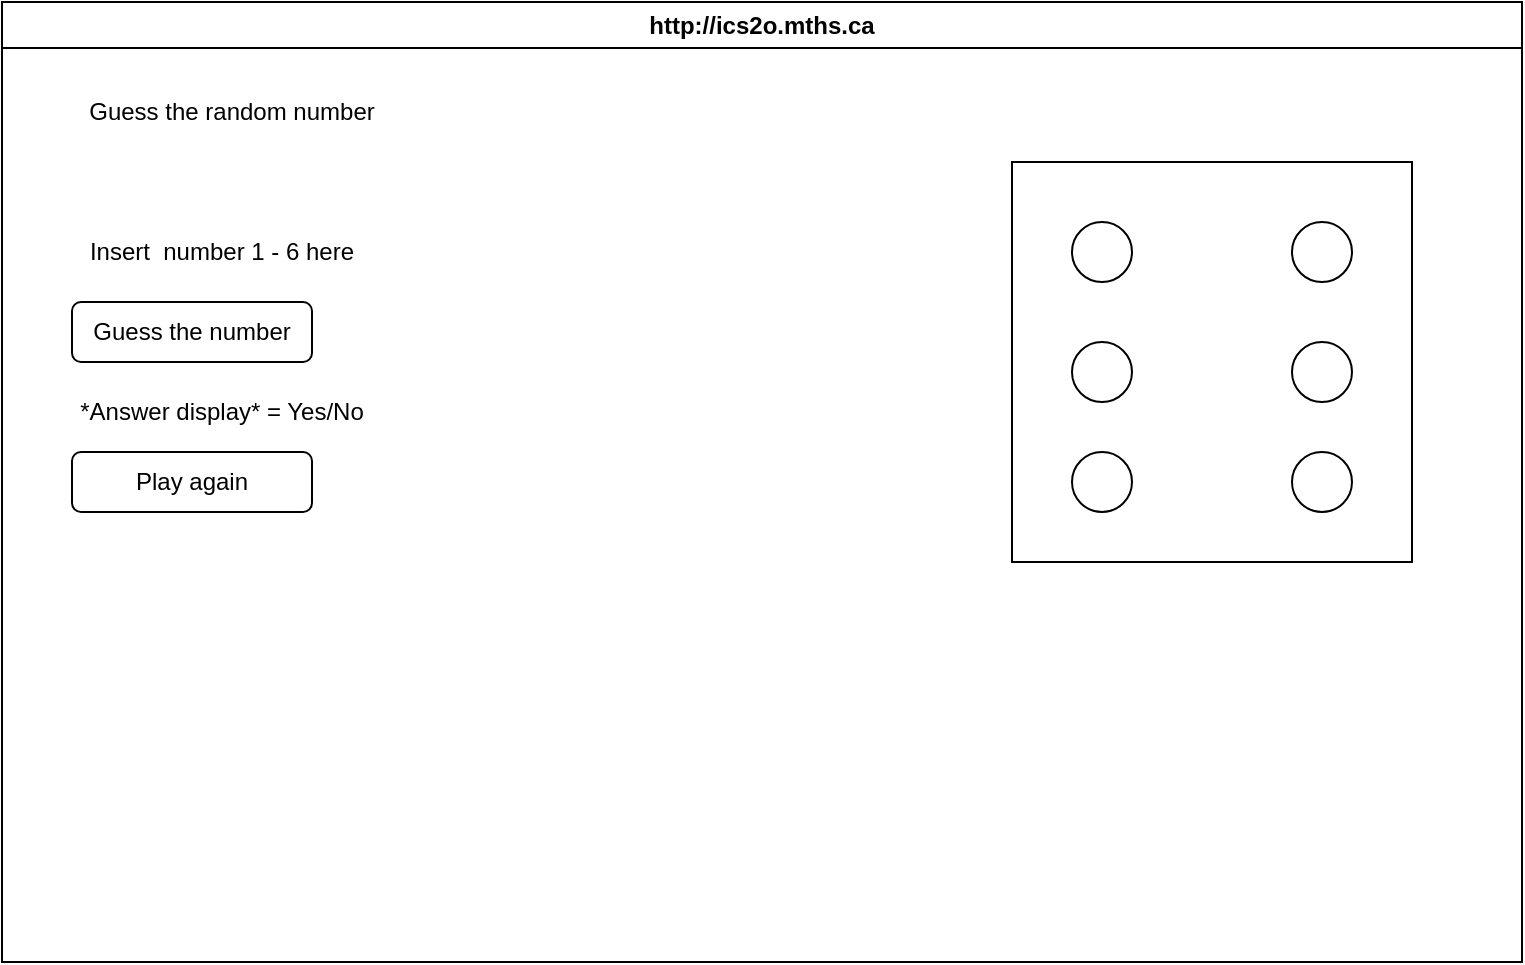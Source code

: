 <mxfile>
    <diagram id="HIP3nbAZw_EuaXWnEj3U" name="Page-1">
        <mxGraphModel dx="1086" dy="671" grid="1" gridSize="10" guides="1" tooltips="1" connect="1" arrows="1" fold="1" page="1" pageScale="1" pageWidth="850" pageHeight="1100" math="0" shadow="0">
            <root>
                <mxCell id="0"/>
                <mxCell id="1" parent="0"/>
                <mxCell id="7" value="http://ics2o.mths.ca" style="swimlane;whiteSpace=wrap;html=1;" parent="1" vertex="1">
                    <mxGeometry x="45" y="40" width="760" height="480" as="geometry"/>
                </mxCell>
                <mxCell id="9" value="Guess the random number" style="text;html=1;strokeColor=none;fillColor=none;align=center;verticalAlign=middle;whiteSpace=wrap;rounded=0;" vertex="1" parent="7">
                    <mxGeometry x="20" y="40" width="190" height="30" as="geometry"/>
                </mxCell>
                <mxCell id="10" value="Insert&amp;nbsp; number 1 - 6 here" style="text;html=1;strokeColor=none;fillColor=none;align=center;verticalAlign=middle;whiteSpace=wrap;rounded=0;" vertex="1" parent="7">
                    <mxGeometry x="20" y="110" width="180" height="30" as="geometry"/>
                </mxCell>
                <mxCell id="11" value="*Answer display* = Yes/No" style="text;html=1;strokeColor=none;fillColor=none;align=center;verticalAlign=middle;whiteSpace=wrap;rounded=0;" vertex="1" parent="7">
                    <mxGeometry x="20" y="190" width="180" height="30" as="geometry"/>
                </mxCell>
                <mxCell id="13" value="Play again" style="rounded=1;whiteSpace=wrap;html=1;" vertex="1" parent="7">
                    <mxGeometry x="35" y="225" width="120" height="30" as="geometry"/>
                </mxCell>
                <mxCell id="19" value="Guess the number" style="rounded=1;whiteSpace=wrap;html=1;" vertex="1" parent="7">
                    <mxGeometry x="35" y="150" width="120" height="30" as="geometry"/>
                </mxCell>
                <mxCell id="20" value="" style="whiteSpace=wrap;html=1;aspect=fixed;" vertex="1" parent="7">
                    <mxGeometry x="505" y="80" width="200" height="200" as="geometry"/>
                </mxCell>
                <mxCell id="21" value="" style="ellipse;whiteSpace=wrap;html=1;aspect=fixed;" vertex="1" parent="7">
                    <mxGeometry x="535" y="110" width="30" height="30" as="geometry"/>
                </mxCell>
                <mxCell id="22" value="" style="ellipse;whiteSpace=wrap;html=1;aspect=fixed;" vertex="1" parent="7">
                    <mxGeometry x="645" y="110" width="30" height="30" as="geometry"/>
                </mxCell>
                <mxCell id="23" value="" style="ellipse;whiteSpace=wrap;html=1;aspect=fixed;" vertex="1" parent="7">
                    <mxGeometry x="645" y="170" width="30" height="30" as="geometry"/>
                </mxCell>
                <mxCell id="24" value="" style="ellipse;whiteSpace=wrap;html=1;aspect=fixed;" vertex="1" parent="7">
                    <mxGeometry x="645" y="225" width="30" height="30" as="geometry"/>
                </mxCell>
                <mxCell id="25" value="" style="ellipse;whiteSpace=wrap;html=1;aspect=fixed;" vertex="1" parent="7">
                    <mxGeometry x="535" y="170" width="30" height="30" as="geometry"/>
                </mxCell>
                <mxCell id="26" value="" style="ellipse;whiteSpace=wrap;html=1;aspect=fixed;" vertex="1" parent="7">
                    <mxGeometry x="535" y="225" width="30" height="30" as="geometry"/>
                </mxCell>
            </root>
        </mxGraphModel>
    </diagram>
</mxfile>